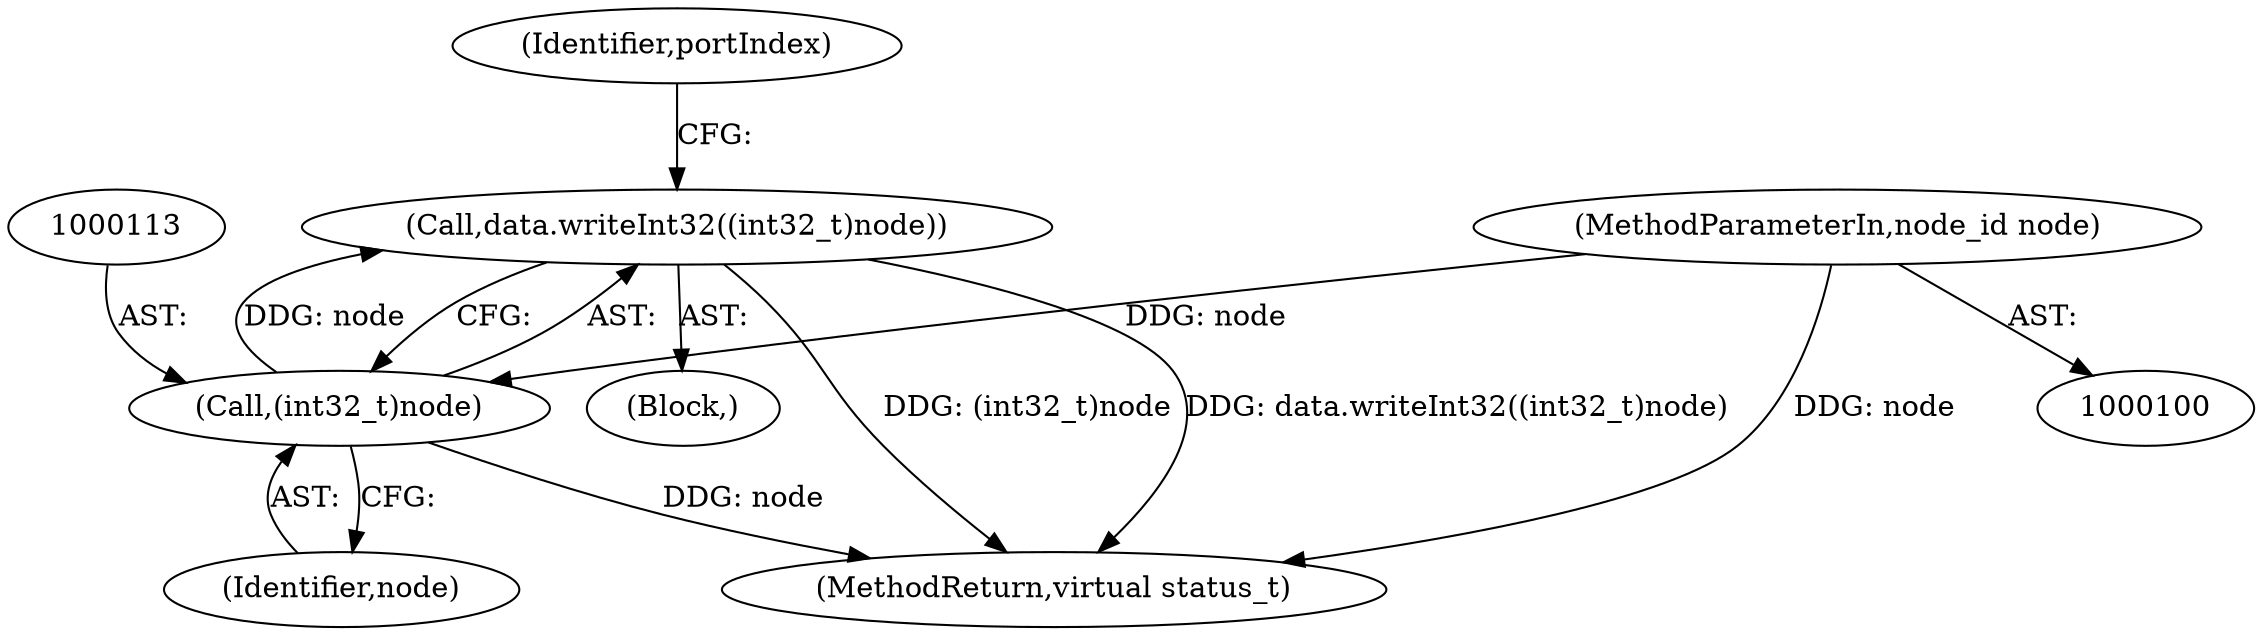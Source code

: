 digraph "0_Android_25be9ac20db51044e1b09ca67906355e4f328d48@API" {
"1000111" [label="(Call,data.writeInt32((int32_t)node))"];
"1000112" [label="(Call,(int32_t)node)"];
"1000101" [label="(MethodParameterIn,node_id node)"];
"1000116" [label="(Identifier,portIndex)"];
"1000112" [label="(Call,(int32_t)node)"];
"1000114" [label="(Identifier,node)"];
"1000101" [label="(MethodParameterIn,node_id node)"];
"1000111" [label="(Call,data.writeInt32((int32_t)node))"];
"1000147" [label="(MethodReturn,virtual status_t)"];
"1000106" [label="(Block,)"];
"1000111" -> "1000106"  [label="AST: "];
"1000111" -> "1000112"  [label="CFG: "];
"1000112" -> "1000111"  [label="AST: "];
"1000116" -> "1000111"  [label="CFG: "];
"1000111" -> "1000147"  [label="DDG: (int32_t)node"];
"1000111" -> "1000147"  [label="DDG: data.writeInt32((int32_t)node)"];
"1000112" -> "1000111"  [label="DDG: node"];
"1000112" -> "1000114"  [label="CFG: "];
"1000113" -> "1000112"  [label="AST: "];
"1000114" -> "1000112"  [label="AST: "];
"1000112" -> "1000147"  [label="DDG: node"];
"1000101" -> "1000112"  [label="DDG: node"];
"1000101" -> "1000100"  [label="AST: "];
"1000101" -> "1000147"  [label="DDG: node"];
}
